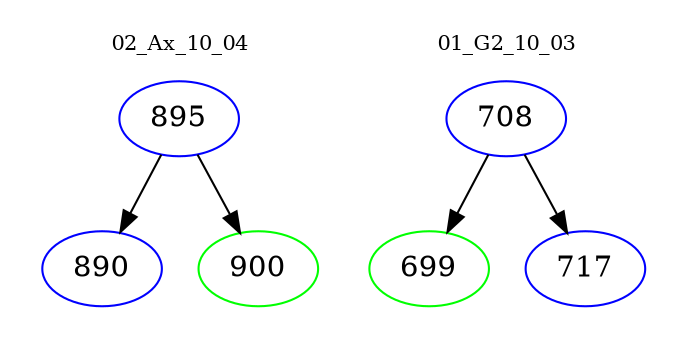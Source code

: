digraph{
subgraph cluster_0 {
color = white
label = "02_Ax_10_04";
fontsize=10;
T0_895 [label="895", color="blue"]
T0_895 -> T0_890 [color="black"]
T0_890 [label="890", color="blue"]
T0_895 -> T0_900 [color="black"]
T0_900 [label="900", color="green"]
}
subgraph cluster_1 {
color = white
label = "01_G2_10_03";
fontsize=10;
T1_708 [label="708", color="blue"]
T1_708 -> T1_699 [color="black"]
T1_699 [label="699", color="green"]
T1_708 -> T1_717 [color="black"]
T1_717 [label="717", color="blue"]
}
}
